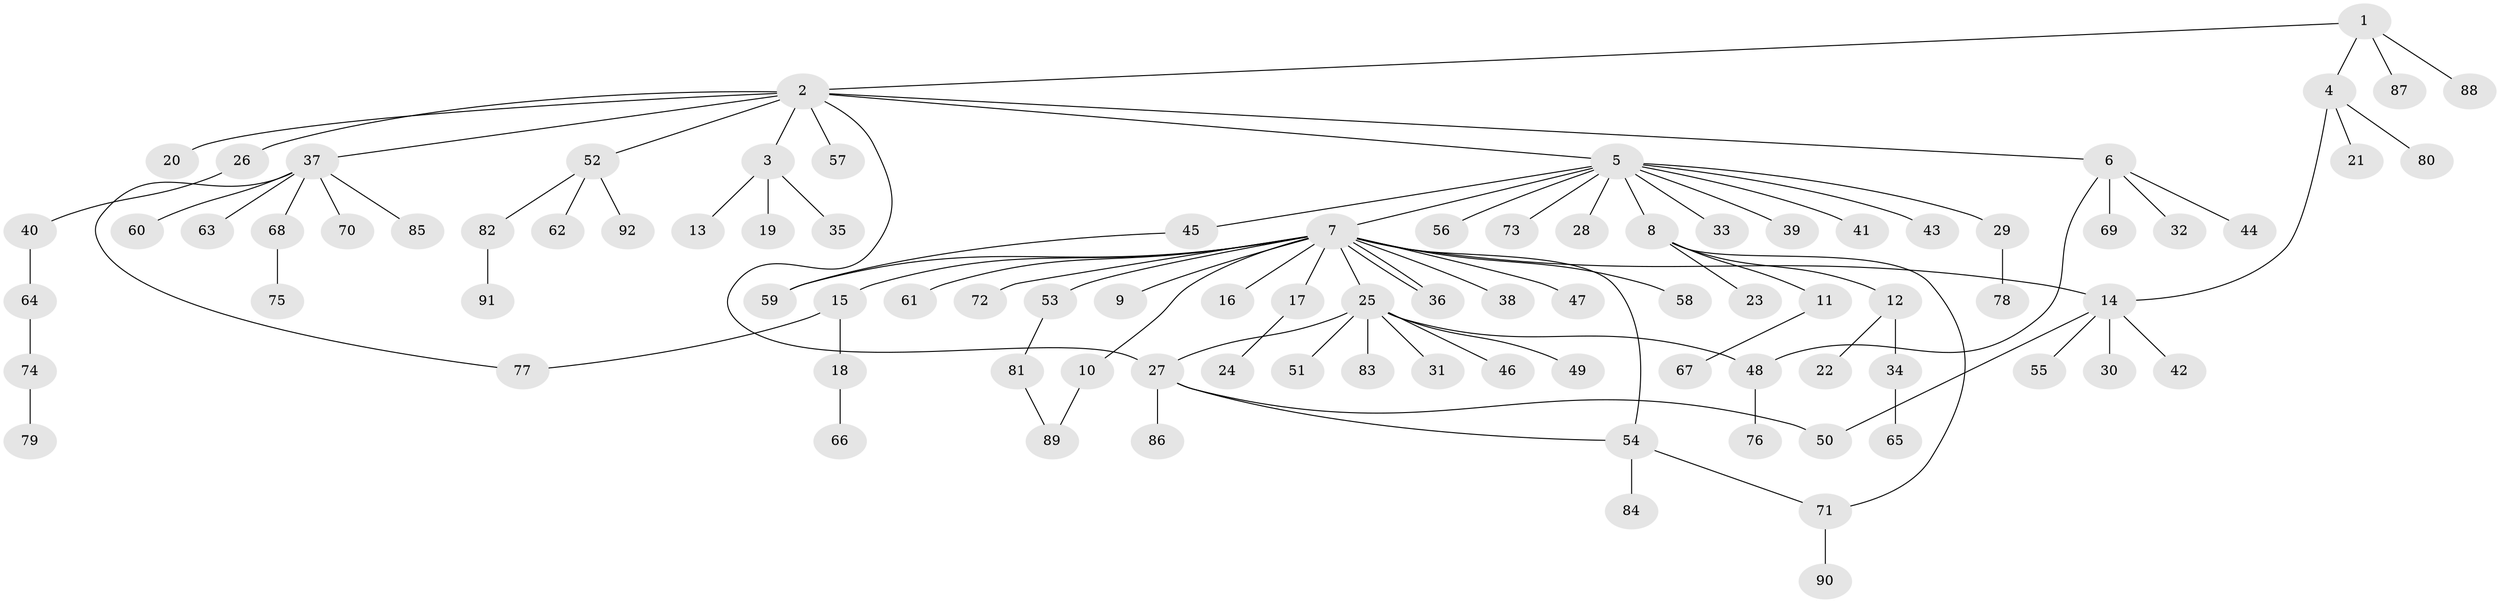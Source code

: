 // coarse degree distribution, {1: 0.7818181818181819, 4: 0.01818181818181818, 2: 0.14545454545454545, 17: 0.01818181818181818, 20: 0.01818181818181818, 12: 0.01818181818181818}
// Generated by graph-tools (version 1.1) at 2025/50/03/04/25 21:50:57]
// undirected, 92 vertices, 101 edges
graph export_dot {
graph [start="1"]
  node [color=gray90,style=filled];
  1;
  2;
  3;
  4;
  5;
  6;
  7;
  8;
  9;
  10;
  11;
  12;
  13;
  14;
  15;
  16;
  17;
  18;
  19;
  20;
  21;
  22;
  23;
  24;
  25;
  26;
  27;
  28;
  29;
  30;
  31;
  32;
  33;
  34;
  35;
  36;
  37;
  38;
  39;
  40;
  41;
  42;
  43;
  44;
  45;
  46;
  47;
  48;
  49;
  50;
  51;
  52;
  53;
  54;
  55;
  56;
  57;
  58;
  59;
  60;
  61;
  62;
  63;
  64;
  65;
  66;
  67;
  68;
  69;
  70;
  71;
  72;
  73;
  74;
  75;
  76;
  77;
  78;
  79;
  80;
  81;
  82;
  83;
  84;
  85;
  86;
  87;
  88;
  89;
  90;
  91;
  92;
  1 -- 2;
  1 -- 4;
  1 -- 87;
  1 -- 88;
  2 -- 3;
  2 -- 5;
  2 -- 6;
  2 -- 20;
  2 -- 26;
  2 -- 27;
  2 -- 37;
  2 -- 52;
  2 -- 57;
  3 -- 13;
  3 -- 19;
  3 -- 35;
  4 -- 14;
  4 -- 21;
  4 -- 80;
  5 -- 7;
  5 -- 8;
  5 -- 28;
  5 -- 29;
  5 -- 33;
  5 -- 39;
  5 -- 41;
  5 -- 43;
  5 -- 45;
  5 -- 56;
  5 -- 73;
  6 -- 32;
  6 -- 44;
  6 -- 48;
  6 -- 69;
  7 -- 9;
  7 -- 10;
  7 -- 14;
  7 -- 15;
  7 -- 16;
  7 -- 17;
  7 -- 25;
  7 -- 36;
  7 -- 36;
  7 -- 38;
  7 -- 47;
  7 -- 53;
  7 -- 54;
  7 -- 58;
  7 -- 59;
  7 -- 61;
  7 -- 72;
  8 -- 11;
  8 -- 12;
  8 -- 23;
  8 -- 71;
  10 -- 89;
  11 -- 67;
  12 -- 22;
  12 -- 34;
  14 -- 30;
  14 -- 42;
  14 -- 50;
  14 -- 55;
  15 -- 18;
  15 -- 77;
  17 -- 24;
  18 -- 66;
  25 -- 27;
  25 -- 31;
  25 -- 46;
  25 -- 48;
  25 -- 49;
  25 -- 51;
  25 -- 83;
  26 -- 40;
  27 -- 50;
  27 -- 54;
  27 -- 86;
  29 -- 78;
  34 -- 65;
  37 -- 60;
  37 -- 63;
  37 -- 68;
  37 -- 70;
  37 -- 77;
  37 -- 85;
  40 -- 64;
  45 -- 59;
  48 -- 76;
  52 -- 62;
  52 -- 82;
  52 -- 92;
  53 -- 81;
  54 -- 71;
  54 -- 84;
  64 -- 74;
  68 -- 75;
  71 -- 90;
  74 -- 79;
  81 -- 89;
  82 -- 91;
}
